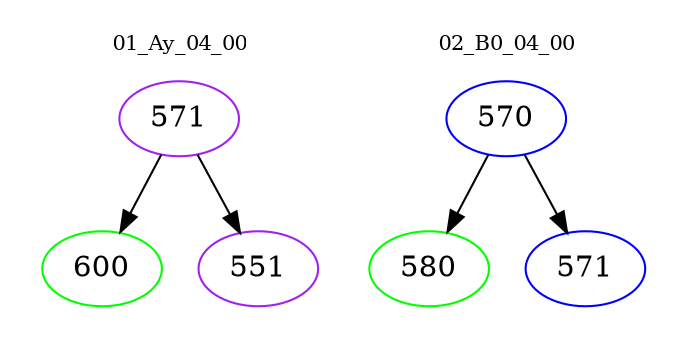 digraph{
subgraph cluster_0 {
color = white
label = "01_Ay_04_00";
fontsize=10;
T0_571 [label="571", color="purple"]
T0_571 -> T0_600 [color="black"]
T0_600 [label="600", color="green"]
T0_571 -> T0_551 [color="black"]
T0_551 [label="551", color="purple"]
}
subgraph cluster_1 {
color = white
label = "02_B0_04_00";
fontsize=10;
T1_570 [label="570", color="blue"]
T1_570 -> T1_580 [color="black"]
T1_580 [label="580", color="green"]
T1_570 -> T1_571 [color="black"]
T1_571 [label="571", color="blue"]
}
}
